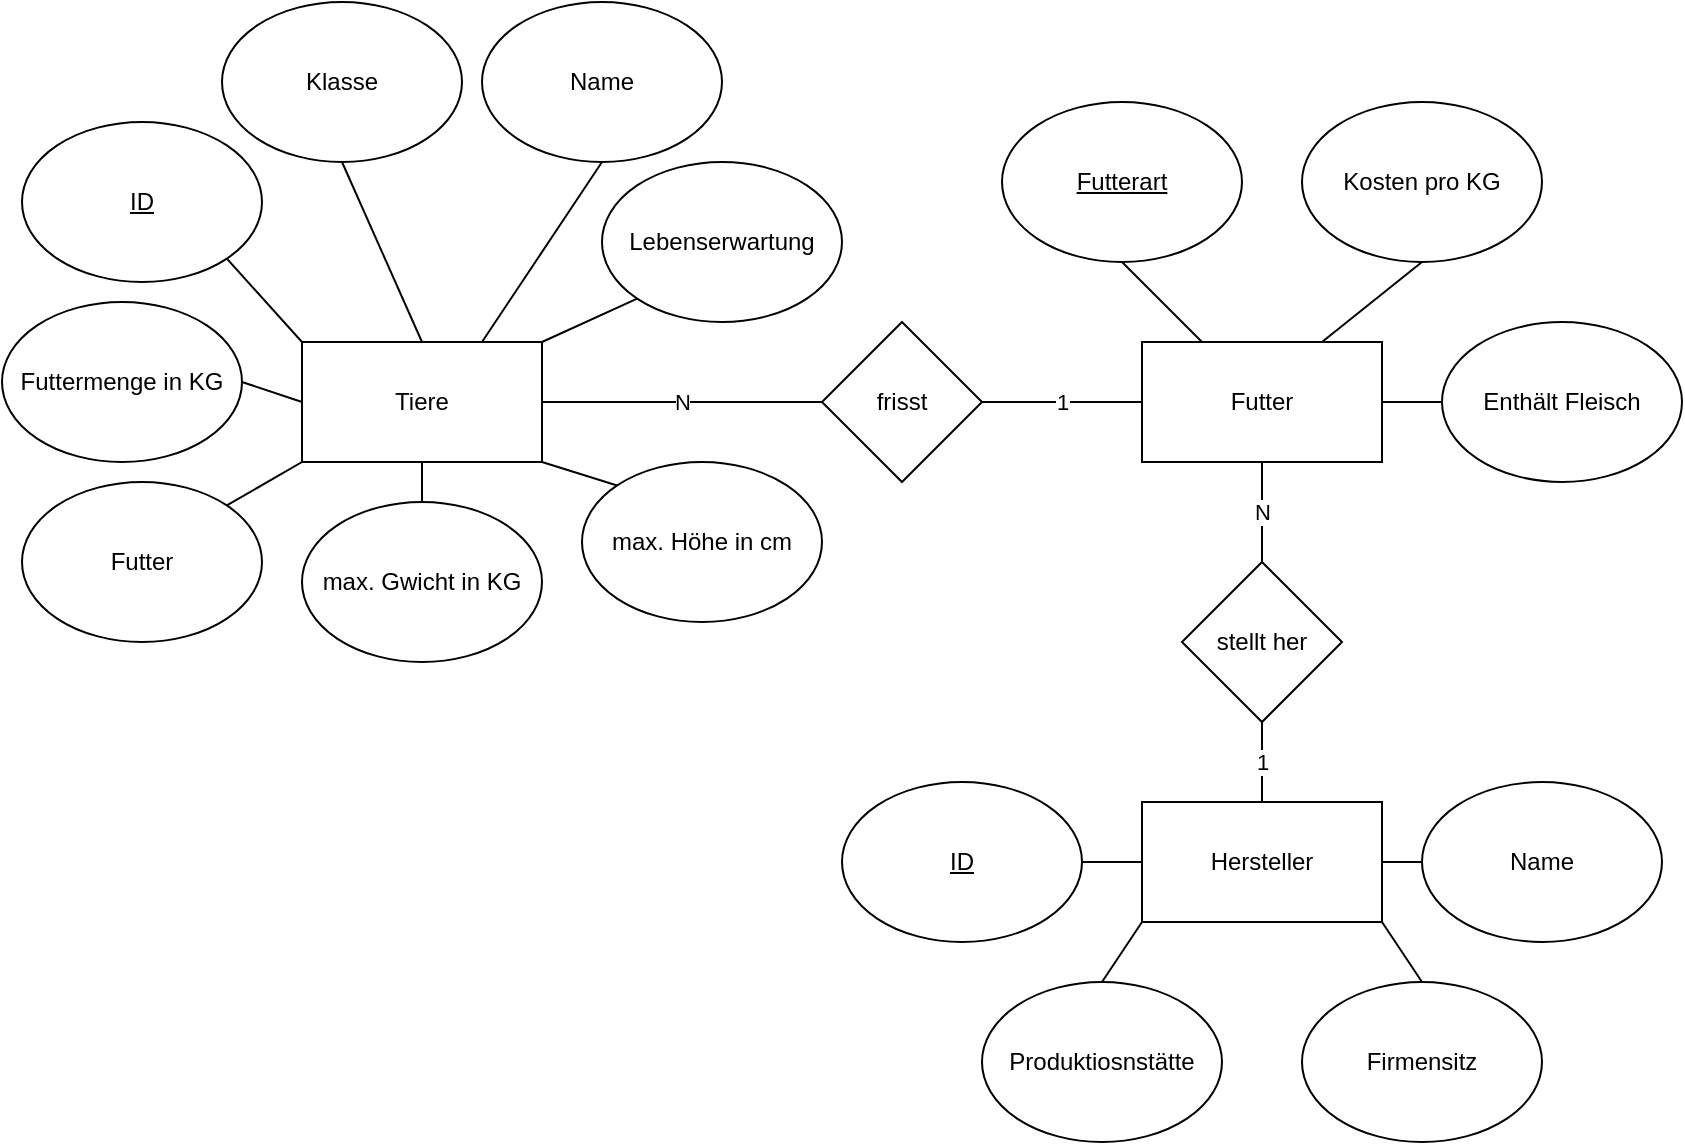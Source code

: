 <mxfile version="16.6.2" type="device"><diagram id="KVOjxVg-GuJFI-1LV8Ep" name="Page-1"><mxGraphModel dx="3769" dy="2301" grid="1" gridSize="10" guides="1" tooltips="1" connect="1" arrows="1" fold="1" page="1" pageScale="1" pageWidth="827" pageHeight="1169" math="0" shadow="0"><root><mxCell id="0"/><mxCell id="1" parent="0"/><mxCell id="_LV7ufFYbmpIwV3yTI6P-1" value="Tiere" style="rounded=0;whiteSpace=wrap;html=1;" vertex="1" parent="1"><mxGeometry x="120" y="160" width="120" height="60" as="geometry"/></mxCell><mxCell id="_LV7ufFYbmpIwV3yTI6P-3" style="rounded=0;orthogonalLoop=1;jettySize=auto;html=1;exitX=1;exitY=1;exitDx=0;exitDy=0;entryX=0;entryY=0;entryDx=0;entryDy=0;endArrow=none;endFill=0;" edge="1" parent="1" source="_LV7ufFYbmpIwV3yTI6P-2" target="_LV7ufFYbmpIwV3yTI6P-1"><mxGeometry relative="1" as="geometry"/></mxCell><mxCell id="_LV7ufFYbmpIwV3yTI6P-2" value="&lt;u&gt;ID&lt;/u&gt;" style="ellipse;whiteSpace=wrap;html=1;" vertex="1" parent="1"><mxGeometry x="-20" y="50" width="120" height="80" as="geometry"/></mxCell><mxCell id="_LV7ufFYbmpIwV3yTI6P-5" style="edgeStyle=none;rounded=0;orthogonalLoop=1;jettySize=auto;html=1;exitX=0.5;exitY=1;exitDx=0;exitDy=0;entryX=0.75;entryY=0;entryDx=0;entryDy=0;endArrow=none;endFill=0;" edge="1" parent="1" source="_LV7ufFYbmpIwV3yTI6P-4" target="_LV7ufFYbmpIwV3yTI6P-1"><mxGeometry relative="1" as="geometry"/></mxCell><mxCell id="_LV7ufFYbmpIwV3yTI6P-4" value="Name" style="ellipse;whiteSpace=wrap;html=1;" vertex="1" parent="1"><mxGeometry x="210" y="-10" width="120" height="80" as="geometry"/></mxCell><mxCell id="_LV7ufFYbmpIwV3yTI6P-33" style="edgeStyle=none;rounded=0;orthogonalLoop=1;jettySize=auto;html=1;exitX=0;exitY=1;exitDx=0;exitDy=0;entryX=1;entryY=0;entryDx=0;entryDy=0;endArrow=none;endFill=0;" edge="1" parent="1" source="_LV7ufFYbmpIwV3yTI6P-6" target="_LV7ufFYbmpIwV3yTI6P-1"><mxGeometry relative="1" as="geometry"/></mxCell><mxCell id="_LV7ufFYbmpIwV3yTI6P-6" value="Lebenserwartung&lt;br&gt;" style="ellipse;whiteSpace=wrap;html=1;" vertex="1" parent="1"><mxGeometry x="270" y="70" width="120" height="80" as="geometry"/></mxCell><mxCell id="_LV7ufFYbmpIwV3yTI6P-34" style="edgeStyle=none;rounded=0;orthogonalLoop=1;jettySize=auto;html=1;exitX=0.5;exitY=1;exitDx=0;exitDy=0;entryX=0.5;entryY=0;entryDx=0;entryDy=0;endArrow=none;endFill=0;" edge="1" parent="1" source="_LV7ufFYbmpIwV3yTI6P-7" target="_LV7ufFYbmpIwV3yTI6P-1"><mxGeometry relative="1" as="geometry"/></mxCell><mxCell id="_LV7ufFYbmpIwV3yTI6P-7" value="Klasse" style="ellipse;whiteSpace=wrap;html=1;" vertex="1" parent="1"><mxGeometry x="80" y="-10" width="120" height="80" as="geometry"/></mxCell><mxCell id="_LV7ufFYbmpIwV3yTI6P-32" style="edgeStyle=none;rounded=0;orthogonalLoop=1;jettySize=auto;html=1;exitX=0;exitY=0;exitDx=0;exitDy=0;entryX=1;entryY=1;entryDx=0;entryDy=0;endArrow=none;endFill=0;" edge="1" parent="1" source="_LV7ufFYbmpIwV3yTI6P-8" target="_LV7ufFYbmpIwV3yTI6P-1"><mxGeometry relative="1" as="geometry"/></mxCell><mxCell id="_LV7ufFYbmpIwV3yTI6P-8" value="max. Höhe in cm" style="ellipse;whiteSpace=wrap;html=1;" vertex="1" parent="1"><mxGeometry x="260" y="220" width="120" height="80" as="geometry"/></mxCell><mxCell id="_LV7ufFYbmpIwV3yTI6P-31" style="edgeStyle=none;rounded=0;orthogonalLoop=1;jettySize=auto;html=1;exitX=0.5;exitY=0;exitDx=0;exitDy=0;entryX=0.5;entryY=1;entryDx=0;entryDy=0;endArrow=none;endFill=0;" edge="1" parent="1" source="_LV7ufFYbmpIwV3yTI6P-9" target="_LV7ufFYbmpIwV3yTI6P-1"><mxGeometry relative="1" as="geometry"/></mxCell><mxCell id="_LV7ufFYbmpIwV3yTI6P-9" value="max. Gwicht in KG" style="ellipse;whiteSpace=wrap;html=1;" vertex="1" parent="1"><mxGeometry x="120" y="240" width="120" height="80" as="geometry"/></mxCell><mxCell id="_LV7ufFYbmpIwV3yTI6P-30" style="edgeStyle=none;rounded=0;orthogonalLoop=1;jettySize=auto;html=1;exitX=1;exitY=0;exitDx=0;exitDy=0;entryX=0;entryY=1;entryDx=0;entryDy=0;endArrow=none;endFill=0;" edge="1" parent="1" source="_LV7ufFYbmpIwV3yTI6P-10" target="_LV7ufFYbmpIwV3yTI6P-1"><mxGeometry relative="1" as="geometry"/></mxCell><mxCell id="_LV7ufFYbmpIwV3yTI6P-10" value="Futter" style="ellipse;whiteSpace=wrap;html=1;" vertex="1" parent="1"><mxGeometry x="-20" y="230" width="120" height="80" as="geometry"/></mxCell><mxCell id="_LV7ufFYbmpIwV3yTI6P-29" style="edgeStyle=none;rounded=0;orthogonalLoop=1;jettySize=auto;html=1;exitX=1;exitY=0.5;exitDx=0;exitDy=0;entryX=0;entryY=0.5;entryDx=0;entryDy=0;endArrow=none;endFill=0;" edge="1" parent="1" source="_LV7ufFYbmpIwV3yTI6P-12" target="_LV7ufFYbmpIwV3yTI6P-1"><mxGeometry relative="1" as="geometry"/></mxCell><mxCell id="_LV7ufFYbmpIwV3yTI6P-12" value="Futtermenge in KG" style="ellipse;whiteSpace=wrap;html=1;" vertex="1" parent="1"><mxGeometry x="-30" y="140" width="120" height="80" as="geometry"/></mxCell><mxCell id="_LV7ufFYbmpIwV3yTI6P-14" value="Futter" style="rounded=0;whiteSpace=wrap;html=1;" vertex="1" parent="1"><mxGeometry x="540" y="160" width="120" height="60" as="geometry"/></mxCell><mxCell id="_LV7ufFYbmpIwV3yTI6P-35" value="" style="edgeStyle=none;rounded=0;orthogonalLoop=1;jettySize=auto;html=1;endArrow=none;endFill=0;exitX=0.5;exitY=1;exitDx=0;exitDy=0;entryX=0.25;entryY=0;entryDx=0;entryDy=0;" edge="1" parent="1" source="_LV7ufFYbmpIwV3yTI6P-15" target="_LV7ufFYbmpIwV3yTI6P-14"><mxGeometry relative="1" as="geometry"/></mxCell><mxCell id="_LV7ufFYbmpIwV3yTI6P-15" value="&lt;u&gt;Futterart&lt;/u&gt;" style="ellipse;whiteSpace=wrap;html=1;" vertex="1" parent="1"><mxGeometry x="470" y="40" width="120" height="80" as="geometry"/></mxCell><mxCell id="_LV7ufFYbmpIwV3yTI6P-37" style="edgeStyle=none;rounded=0;orthogonalLoop=1;jettySize=auto;html=1;exitX=0.5;exitY=1;exitDx=0;exitDy=0;entryX=0.75;entryY=0;entryDx=0;entryDy=0;endArrow=none;endFill=0;" edge="1" parent="1" source="_LV7ufFYbmpIwV3yTI6P-16" target="_LV7ufFYbmpIwV3yTI6P-14"><mxGeometry relative="1" as="geometry"/></mxCell><mxCell id="_LV7ufFYbmpIwV3yTI6P-16" value="Kosten pro KG" style="ellipse;whiteSpace=wrap;html=1;" vertex="1" parent="1"><mxGeometry x="620" y="40" width="120" height="80" as="geometry"/></mxCell><mxCell id="_LV7ufFYbmpIwV3yTI6P-36" style="edgeStyle=none;rounded=0;orthogonalLoop=1;jettySize=auto;html=1;exitX=0;exitY=0.5;exitDx=0;exitDy=0;entryX=1;entryY=0.5;entryDx=0;entryDy=0;endArrow=none;endFill=0;" edge="1" parent="1" source="_LV7ufFYbmpIwV3yTI6P-17" target="_LV7ufFYbmpIwV3yTI6P-14"><mxGeometry relative="1" as="geometry"/></mxCell><mxCell id="_LV7ufFYbmpIwV3yTI6P-17" value="Enthält Fleisch" style="ellipse;whiteSpace=wrap;html=1;" vertex="1" parent="1"><mxGeometry x="690" y="150" width="120" height="80" as="geometry"/></mxCell><mxCell id="_LV7ufFYbmpIwV3yTI6P-27" value="1" style="edgeStyle=none;rounded=0;orthogonalLoop=1;jettySize=auto;html=1;exitX=0.5;exitY=0;exitDx=0;exitDy=0;endArrow=none;endFill=0;" edge="1" parent="1" source="_LV7ufFYbmpIwV3yTI6P-18" target="_LV7ufFYbmpIwV3yTI6P-26"><mxGeometry relative="1" as="geometry"/></mxCell><mxCell id="_LV7ufFYbmpIwV3yTI6P-39" style="edgeStyle=none;rounded=0;orthogonalLoop=1;jettySize=auto;html=1;exitX=0;exitY=0.5;exitDx=0;exitDy=0;entryX=1;entryY=0.5;entryDx=0;entryDy=0;endArrow=none;endFill=0;" edge="1" parent="1" source="_LV7ufFYbmpIwV3yTI6P-18" target="_LV7ufFYbmpIwV3yTI6P-19"><mxGeometry relative="1" as="geometry"/></mxCell><mxCell id="_LV7ufFYbmpIwV3yTI6P-18" value="Hersteller" style="rounded=0;whiteSpace=wrap;html=1;" vertex="1" parent="1"><mxGeometry x="540" y="390" width="120" height="60" as="geometry"/></mxCell><mxCell id="_LV7ufFYbmpIwV3yTI6P-19" value="&lt;u&gt;ID&lt;/u&gt;" style="ellipse;whiteSpace=wrap;html=1;" vertex="1" parent="1"><mxGeometry x="390" y="380" width="120" height="80" as="geometry"/></mxCell><mxCell id="_LV7ufFYbmpIwV3yTI6P-41" style="edgeStyle=none;rounded=0;orthogonalLoop=1;jettySize=auto;html=1;exitX=0;exitY=0.5;exitDx=0;exitDy=0;entryX=1;entryY=0.5;entryDx=0;entryDy=0;endArrow=none;endFill=0;" edge="1" parent="1" source="_LV7ufFYbmpIwV3yTI6P-20" target="_LV7ufFYbmpIwV3yTI6P-18"><mxGeometry relative="1" as="geometry"/></mxCell><mxCell id="_LV7ufFYbmpIwV3yTI6P-20" value="Name" style="ellipse;whiteSpace=wrap;html=1;" vertex="1" parent="1"><mxGeometry x="680" y="380" width="120" height="80" as="geometry"/></mxCell><mxCell id="_LV7ufFYbmpIwV3yTI6P-42" style="edgeStyle=none;rounded=0;orthogonalLoop=1;jettySize=auto;html=1;exitX=0.5;exitY=0;exitDx=0;exitDy=0;entryX=1;entryY=1;entryDx=0;entryDy=0;endArrow=none;endFill=0;" edge="1" parent="1" source="_LV7ufFYbmpIwV3yTI6P-21" target="_LV7ufFYbmpIwV3yTI6P-18"><mxGeometry relative="1" as="geometry"/></mxCell><mxCell id="_LV7ufFYbmpIwV3yTI6P-21" value="Firmensitz" style="ellipse;whiteSpace=wrap;html=1;" vertex="1" parent="1"><mxGeometry x="620" y="480" width="120" height="80" as="geometry"/></mxCell><mxCell id="_LV7ufFYbmpIwV3yTI6P-40" style="edgeStyle=none;rounded=0;orthogonalLoop=1;jettySize=auto;html=1;exitX=0.5;exitY=0;exitDx=0;exitDy=0;entryX=0;entryY=1;entryDx=0;entryDy=0;endArrow=none;endFill=0;" edge="1" parent="1" source="_LV7ufFYbmpIwV3yTI6P-22" target="_LV7ufFYbmpIwV3yTI6P-18"><mxGeometry relative="1" as="geometry"/></mxCell><mxCell id="_LV7ufFYbmpIwV3yTI6P-22" value="Produktiosnstätte" style="ellipse;whiteSpace=wrap;html=1;" vertex="1" parent="1"><mxGeometry x="460" y="480" width="120" height="80" as="geometry"/></mxCell><mxCell id="_LV7ufFYbmpIwV3yTI6P-24" value="N" style="edgeStyle=none;rounded=0;orthogonalLoop=1;jettySize=auto;html=1;exitX=0;exitY=0.5;exitDx=0;exitDy=0;entryX=1;entryY=0.5;entryDx=0;entryDy=0;endArrow=none;endFill=0;" edge="1" parent="1" source="_LV7ufFYbmpIwV3yTI6P-23" target="_LV7ufFYbmpIwV3yTI6P-1"><mxGeometry relative="1" as="geometry"/></mxCell><mxCell id="_LV7ufFYbmpIwV3yTI6P-25" value="1" style="edgeStyle=none;rounded=0;orthogonalLoop=1;jettySize=auto;html=1;exitX=1;exitY=0.5;exitDx=0;exitDy=0;entryX=0;entryY=0.5;entryDx=0;entryDy=0;endArrow=none;endFill=0;" edge="1" parent="1" source="_LV7ufFYbmpIwV3yTI6P-23" target="_LV7ufFYbmpIwV3yTI6P-14"><mxGeometry relative="1" as="geometry"/></mxCell><mxCell id="_LV7ufFYbmpIwV3yTI6P-23" value="frisst" style="rhombus;whiteSpace=wrap;html=1;" vertex="1" parent="1"><mxGeometry x="380" y="150" width="80" height="80" as="geometry"/></mxCell><mxCell id="_LV7ufFYbmpIwV3yTI6P-28" value="N" style="edgeStyle=none;rounded=0;orthogonalLoop=1;jettySize=auto;html=1;exitX=0.5;exitY=0;exitDx=0;exitDy=0;entryX=0.5;entryY=1;entryDx=0;entryDy=0;endArrow=none;endFill=0;" edge="1" parent="1" source="_LV7ufFYbmpIwV3yTI6P-26" target="_LV7ufFYbmpIwV3yTI6P-14"><mxGeometry relative="1" as="geometry"/></mxCell><mxCell id="_LV7ufFYbmpIwV3yTI6P-26" value="stellt her" style="rhombus;whiteSpace=wrap;html=1;" vertex="1" parent="1"><mxGeometry x="560" y="270" width="80" height="80" as="geometry"/></mxCell></root></mxGraphModel></diagram></mxfile>